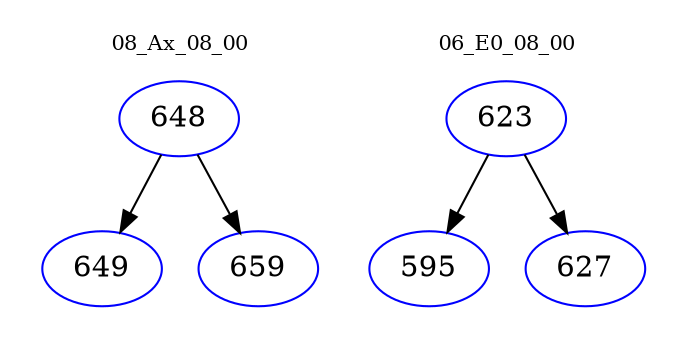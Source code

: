 digraph{
subgraph cluster_0 {
color = white
label = "08_Ax_08_00";
fontsize=10;
T0_648 [label="648", color="blue"]
T0_648 -> T0_649 [color="black"]
T0_649 [label="649", color="blue"]
T0_648 -> T0_659 [color="black"]
T0_659 [label="659", color="blue"]
}
subgraph cluster_1 {
color = white
label = "06_E0_08_00";
fontsize=10;
T1_623 [label="623", color="blue"]
T1_623 -> T1_595 [color="black"]
T1_595 [label="595", color="blue"]
T1_623 -> T1_627 [color="black"]
T1_627 [label="627", color="blue"]
}
}
